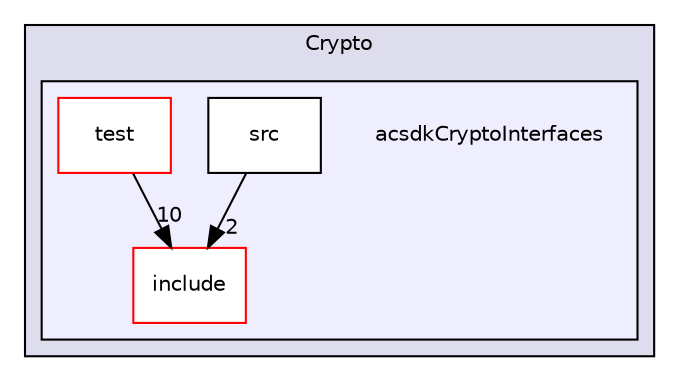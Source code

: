 digraph "/workplace/avs-device-sdk/core/Crypto/acsdkCryptoInterfaces" {
  compound=true
  node [ fontsize="10", fontname="Helvetica"];
  edge [ labelfontsize="10", labelfontname="Helvetica"];
  subgraph clusterdir_b73263857559cb03637ee9bf8846a03f {
    graph [ bgcolor="#ddddee", pencolor="black", label="Crypto" fontname="Helvetica", fontsize="10", URL="dir_b73263857559cb03637ee9bf8846a03f.html"]
  subgraph clusterdir_8d535980e8bcd8dca7a4900da179e35a {
    graph [ bgcolor="#eeeeff", pencolor="black", label="" URL="dir_8d535980e8bcd8dca7a4900da179e35a.html"];
    dir_8d535980e8bcd8dca7a4900da179e35a [shape=plaintext label="acsdkCryptoInterfaces"];
    dir_a9110d7f3e5a7b21a196c82bb4317433 [shape=box label="include" color="red" fillcolor="white" style="filled" URL="dir_a9110d7f3e5a7b21a196c82bb4317433.html"];
    dir_364c784a72a90df8908c34b579be19e4 [shape=box label="src" color="black" fillcolor="white" style="filled" URL="dir_364c784a72a90df8908c34b579be19e4.html"];
    dir_cb9bd63c73e69472652f6d4f5fa80c4a [shape=box label="test" color="red" fillcolor="white" style="filled" URL="dir_cb9bd63c73e69472652f6d4f5fa80c4a.html"];
  }
  }
  dir_364c784a72a90df8908c34b579be19e4->dir_a9110d7f3e5a7b21a196c82bb4317433 [headlabel="2", labeldistance=1.5 headhref="dir_000614_000612.html"];
  dir_cb9bd63c73e69472652f6d4f5fa80c4a->dir_a9110d7f3e5a7b21a196c82bb4317433 [headlabel="10", labeldistance=1.5 headhref="dir_000615_000612.html"];
}
